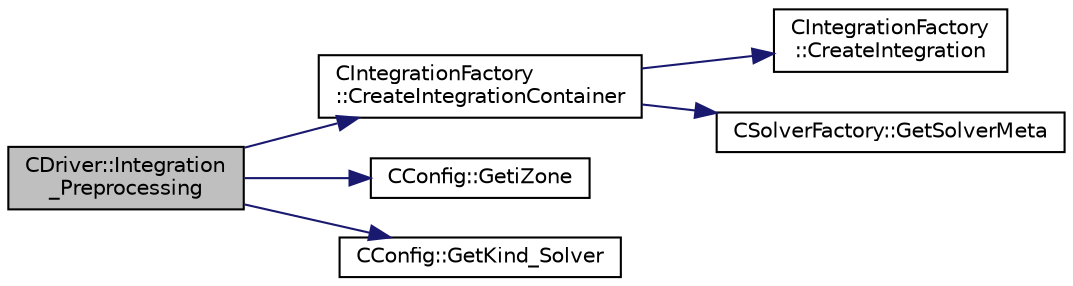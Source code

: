 digraph "CDriver::Integration_Preprocessing"
{
 // LATEX_PDF_SIZE
  edge [fontname="Helvetica",fontsize="10",labelfontname="Helvetica",labelfontsize="10"];
  node [fontname="Helvetica",fontsize="10",shape=record];
  rankdir="LR";
  Node1 [label="CDriver::Integration\l_Preprocessing",height=0.2,width=0.4,color="black", fillcolor="grey75", style="filled", fontcolor="black",tooltip="Definition and allocation of all integration classes."];
  Node1 -> Node2 [color="midnightblue",fontsize="10",style="solid",fontname="Helvetica"];
  Node2 [label="CIntegrationFactory\l::CreateIntegrationContainer",height=0.2,width=0.4,color="black", fillcolor="white", style="filled",URL="$classCIntegrationFactory.html#a07a370118efa6af50008afa8a8c8287b",tooltip="Create the integration container based on the current main solver."];
  Node2 -> Node3 [color="midnightblue",fontsize="10",style="solid",fontname="Helvetica"];
  Node3 [label="CIntegrationFactory\l::CreateIntegration",height=0.2,width=0.4,color="black", fillcolor="white", style="filled",URL="$classCIntegrationFactory.html#a167060fe51398ee82ea119096bbc3dad",tooltip="Create a new integration instance based on the current sub solver."];
  Node2 -> Node4 [color="midnightblue",fontsize="10",style="solid",fontname="Helvetica"];
  Node4 [label="CSolverFactory::GetSolverMeta",height=0.2,width=0.4,color="black", fillcolor="white", style="filled",URL="$classCSolverFactory.html#aa18fba170c898b27ad270bfef119cacd",tooltip="Return a sub solver object that contains information about the solver allocated at a specific memory ..."];
  Node1 -> Node5 [color="midnightblue",fontsize="10",style="solid",fontname="Helvetica"];
  Node5 [label="CConfig::GetiZone",height=0.2,width=0.4,color="black", fillcolor="white", style="filled",URL="$classCConfig.html#a1d6335b8fdef6fbcd9a08f7503d73ec1",tooltip="Provides the number of varaibles."];
  Node1 -> Node6 [color="midnightblue",fontsize="10",style="solid",fontname="Helvetica"];
  Node6 [label="CConfig::GetKind_Solver",height=0.2,width=0.4,color="black", fillcolor="white", style="filled",URL="$classCConfig.html#a77312cf52a5ba2cc1239b7cee6fce7a7",tooltip="Governing equations of the flow (it can be different from the run time equation)."];
}
